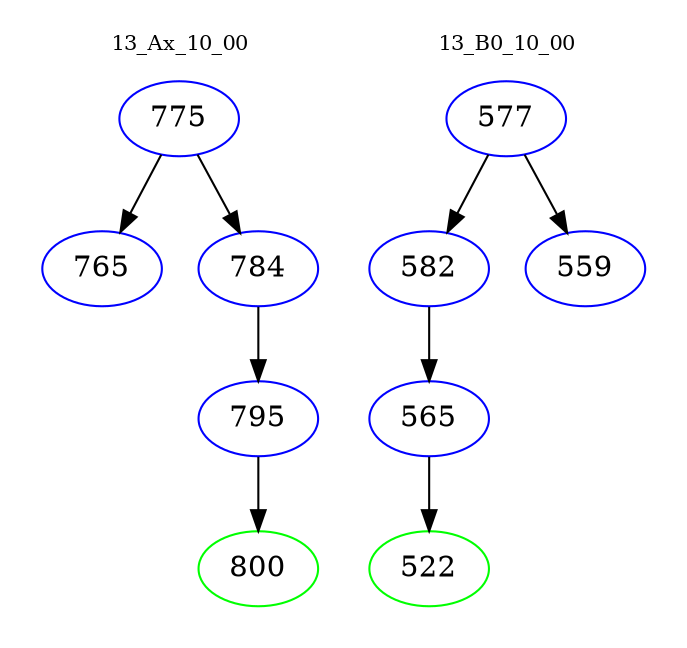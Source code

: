 digraph{
subgraph cluster_0 {
color = white
label = "13_Ax_10_00";
fontsize=10;
T0_775 [label="775", color="blue"]
T0_775 -> T0_765 [color="black"]
T0_765 [label="765", color="blue"]
T0_775 -> T0_784 [color="black"]
T0_784 [label="784", color="blue"]
T0_784 -> T0_795 [color="black"]
T0_795 [label="795", color="blue"]
T0_795 -> T0_800 [color="black"]
T0_800 [label="800", color="green"]
}
subgraph cluster_1 {
color = white
label = "13_B0_10_00";
fontsize=10;
T1_577 [label="577", color="blue"]
T1_577 -> T1_582 [color="black"]
T1_582 [label="582", color="blue"]
T1_582 -> T1_565 [color="black"]
T1_565 [label="565", color="blue"]
T1_565 -> T1_522 [color="black"]
T1_522 [label="522", color="green"]
T1_577 -> T1_559 [color="black"]
T1_559 [label="559", color="blue"]
}
}
